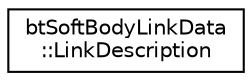 digraph "Graphical Class Hierarchy"
{
  edge [fontname="Helvetica",fontsize="10",labelfontname="Helvetica",labelfontsize="10"];
  node [fontname="Helvetica",fontsize="10",shape=record];
  rankdir="LR";
  Node1 [label="btSoftBodyLinkData\l::LinkDescription",height=0.2,width=0.4,color="black", fillcolor="white", style="filled",URL="$classbt_soft_body_link_data_1_1_link_description.html"];
}
